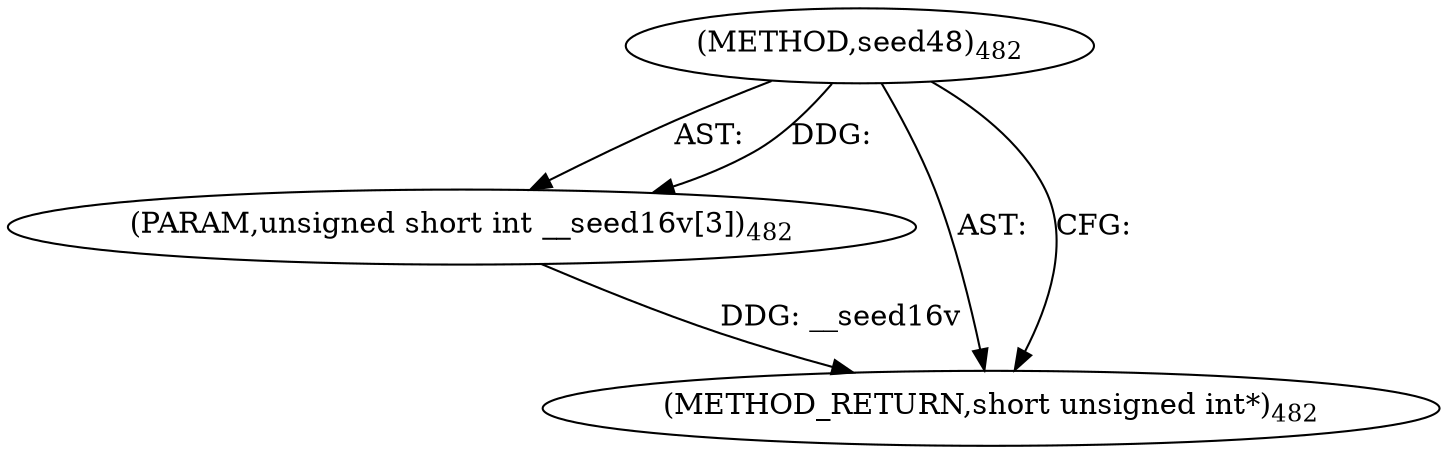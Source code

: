 digraph "seed48" {  
"45456" [label = <(METHOD,seed48)<SUB>482</SUB>> ]
"45457" [label = <(PARAM,unsigned short int __seed16v[3])<SUB>482</SUB>> ]
"45458" [label = <(METHOD_RETURN,short unsigned int*)<SUB>482</SUB>> ]
  "45456" -> "45457"  [ label = "AST: "] 
  "45456" -> "45458"  [ label = "AST: "] 
  "45456" -> "45458"  [ label = "CFG: "] 
  "45457" -> "45458"  [ label = "DDG: __seed16v"] 
  "45456" -> "45457"  [ label = "DDG: "] 
}
